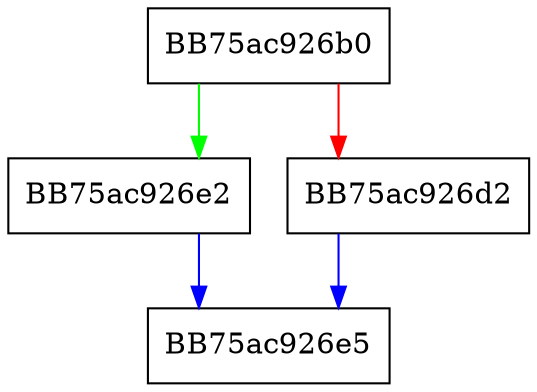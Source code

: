 digraph CreateNewArPlugin {
  node [shape="box"];
  graph [splines=ortho];
  BB75ac926b0 -> BB75ac926e2 [color="green"];
  BB75ac926b0 -> BB75ac926d2 [color="red"];
  BB75ac926d2 -> BB75ac926e5 [color="blue"];
  BB75ac926e2 -> BB75ac926e5 [color="blue"];
}